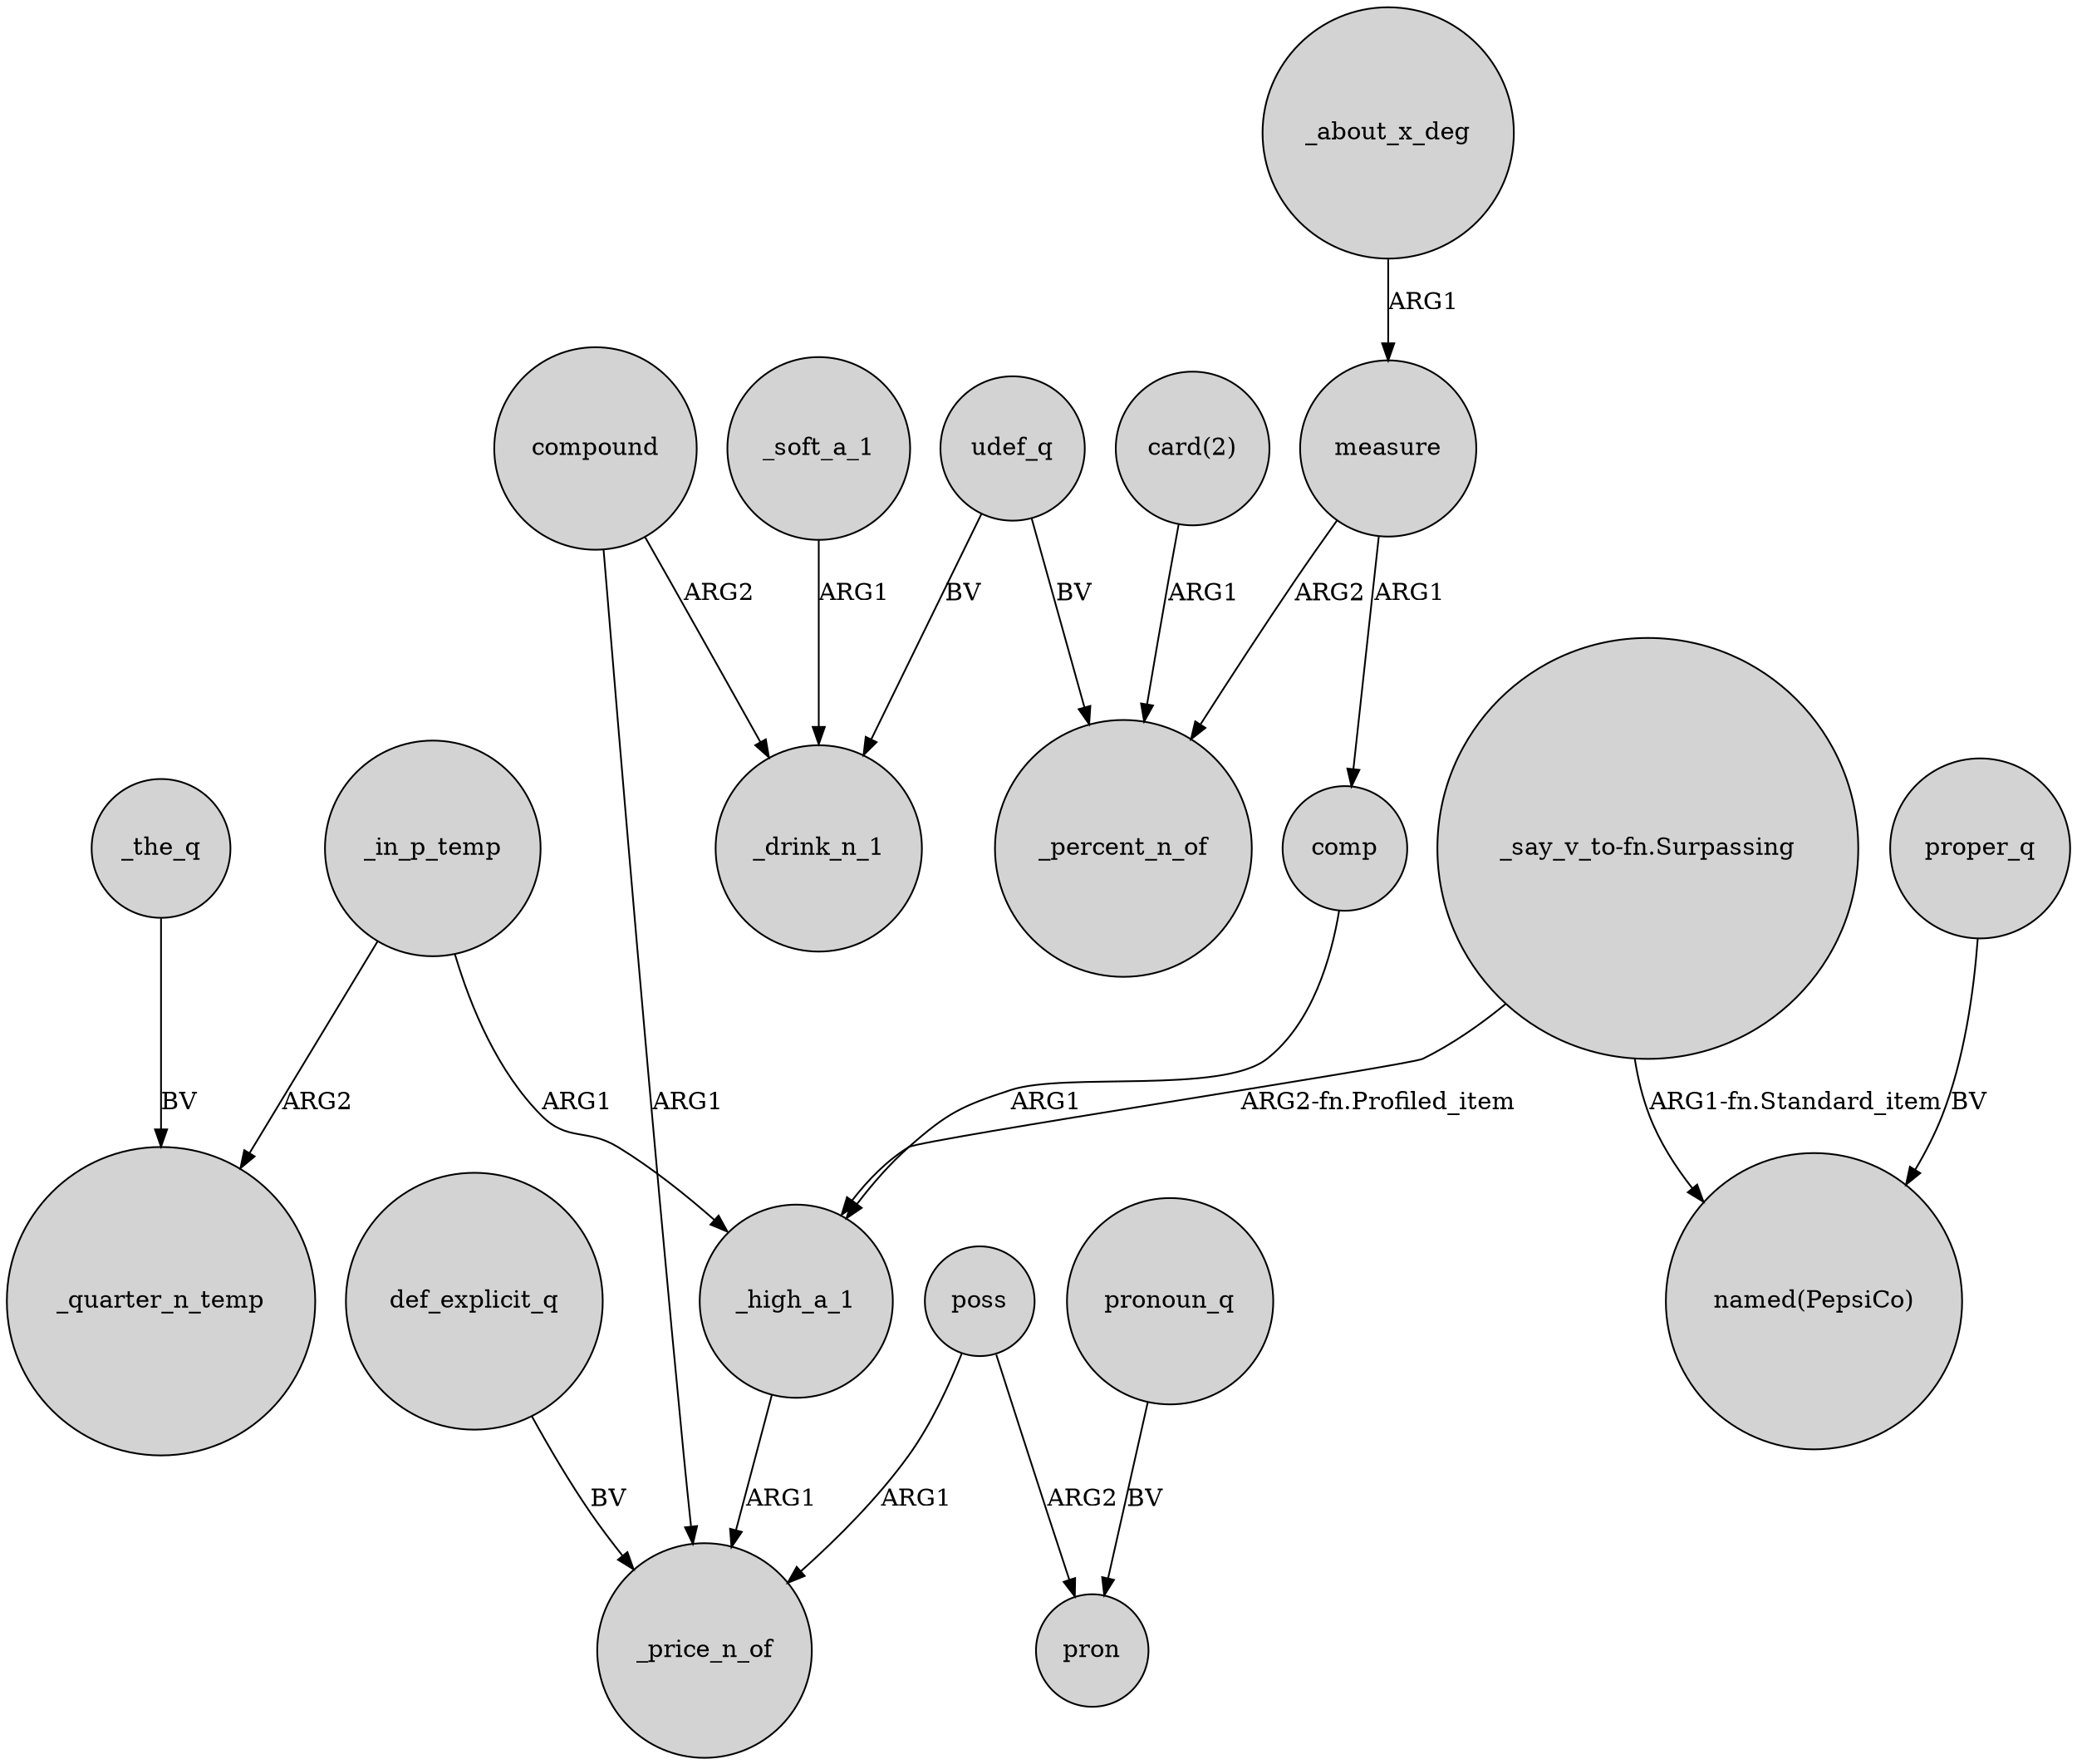 digraph {
	node [shape=circle style=filled]
	_in_p_temp -> _quarter_n_temp [label=ARG2]
	measure -> _percent_n_of [label=ARG2]
	compound -> _drink_n_1 [label=ARG2]
	_in_p_temp -> _high_a_1 [label=ARG1]
	_the_q -> _quarter_n_temp [label=BV]
	"_say_v_to-fn.Surpassing" -> _high_a_1 [label="ARG2-fn.Profiled_item"]
	udef_q -> _drink_n_1 [label=BV]
	_high_a_1 -> _price_n_of [label=ARG1]
	pronoun_q -> pron [label=BV]
	poss -> _price_n_of [label=ARG1]
	poss -> pron [label=ARG2]
	_about_x_deg -> measure [label=ARG1]
	udef_q -> _percent_n_of [label=BV]
	comp -> _high_a_1 [label=ARG1]
	"_say_v_to-fn.Surpassing" -> "named(PepsiCo)" [label="ARG1-fn.Standard_item"]
	proper_q -> "named(PepsiCo)" [label=BV]
	measure -> comp [label=ARG1]
	"card(2)" -> _percent_n_of [label=ARG1]
	compound -> _price_n_of [label=ARG1]
	_soft_a_1 -> _drink_n_1 [label=ARG1]
	def_explicit_q -> _price_n_of [label=BV]
}
